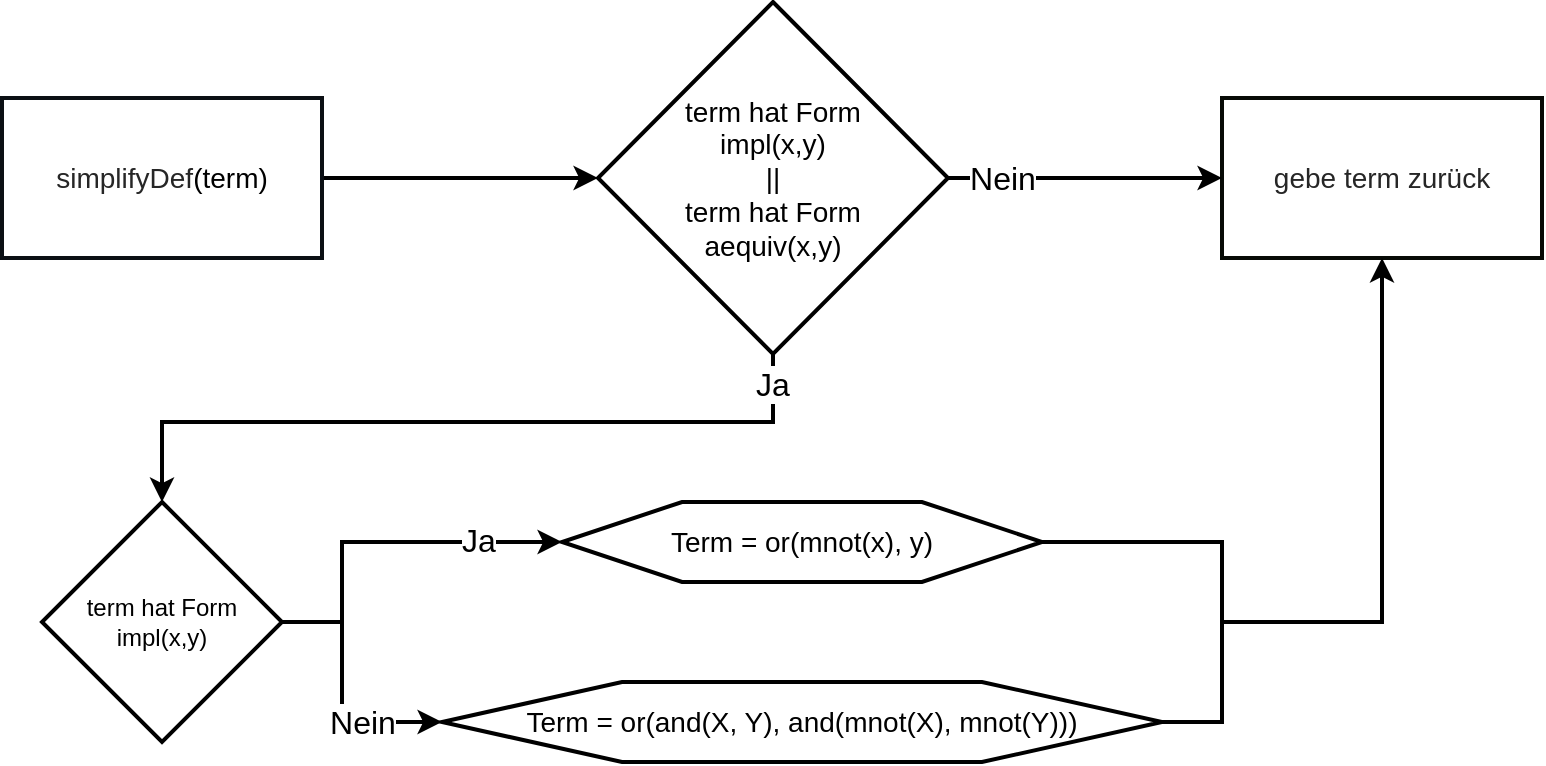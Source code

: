 <mxfile version="13.1.3" type="device"><diagram name="Page-1" id="c4acf3e9-155e-7222-9cf6-157b1a14988f"><mxGraphModel dx="932" dy="551" grid="1" gridSize="10" guides="1" tooltips="1" connect="1" arrows="1" fold="1" page="1" pageScale="1" pageWidth="850" pageHeight="1100" background="#ffffff" math="0" shadow="0"><root><mxCell id="0"/><mxCell id="1" parent="0"/><mxCell id="Gqwq3o8rukiItg_Pou28-2" style="edgeStyle=orthogonalEdgeStyle;rounded=0;orthogonalLoop=1;jettySize=auto;html=1;entryX=0;entryY=0.5;entryDx=0;entryDy=0;strokeWidth=2;" parent="1" source="P0SFY6O2kD3lwDDEf55S-4" target="P0SFY6O2kD3lwDDEf55S-15" edge="1"><mxGeometry relative="1" as="geometry"><mxPoint x="270" y="108" as="targetPoint"/></mxGeometry></mxCell><mxCell id="P0SFY6O2kD3lwDDEf55S-4" value="&lt;font style=&quot;font-size: 14px&quot;&gt;&lt;span style=&quot;color: rgb(38 , 38 , 38)&quot;&gt;simplifyDef&lt;/span&gt;(term)&lt;/font&gt;" style="rounded=0;whiteSpace=wrap;html=1;strokeWidth=2;fillColor=none;strokeColor=#0B0F14;" parent="1" vertex="1"><mxGeometry x="40" y="68" width="160" height="80" as="geometry"/></mxCell><mxCell id="P0SFY6O2kD3lwDDEf55S-12" value="&lt;span style=&quot;font-size: 14px&quot;&gt;&lt;font color=&quot;#262626&quot;&gt;gebe term zurück&lt;/font&gt;&lt;/span&gt;" style="rounded=0;whiteSpace=wrap;html=1;strokeWidth=2;fillColor=none;strokeColor=#070A06;" parent="1" vertex="1"><mxGeometry x="650" y="68" width="160" height="80" as="geometry"/></mxCell><mxCell id="oWrA7KxZbc8OWiNMyX_g-6" style="edgeStyle=orthogonalEdgeStyle;rounded=0;orthogonalLoop=1;jettySize=auto;html=1;endArrow=classic;endFill=1;strokeWidth=2;exitX=1;exitY=0.5;exitDx=0;exitDy=0;entryX=0;entryY=0.5;entryDx=0;entryDy=0;" parent="1" source="P0SFY6O2kD3lwDDEf55S-15" target="P0SFY6O2kD3lwDDEf55S-12" edge="1"><mxGeometry relative="1" as="geometry"><mxPoint x="650" y="100" as="targetPoint"/><Array as="points"><mxPoint x="590" y="108"/><mxPoint x="590" y="108"/></Array></mxGeometry></mxCell><mxCell id="oWrA7KxZbc8OWiNMyX_g-7" value="&lt;font style=&quot;font-size: 16px&quot;&gt;Nein&lt;/font&gt;" style="edgeLabel;html=1;align=center;verticalAlign=middle;resizable=0;points=[];" parent="oWrA7KxZbc8OWiNMyX_g-6" vertex="1" connectable="0"><mxGeometry x="-0.62" y="1" relative="1" as="geometry"><mxPoint x="0.79" y="1" as="offset"/></mxGeometry></mxCell><mxCell id="oWrA7KxZbc8OWiNMyX_g-95" style="edgeStyle=orthogonalEdgeStyle;rounded=0;orthogonalLoop=1;jettySize=auto;html=1;entryX=0.5;entryY=0;entryDx=0;entryDy=0;startArrow=none;startFill=0;endArrow=classic;endFill=1;strokeWidth=2;" parent="1" source="P0SFY6O2kD3lwDDEf55S-15" target="oWrA7KxZbc8OWiNMyX_g-22" edge="1"><mxGeometry relative="1" as="geometry"><Array as="points"><mxPoint x="426" y="230"/><mxPoint x="120" y="230"/></Array></mxGeometry></mxCell><mxCell id="oWrA7KxZbc8OWiNMyX_g-96" value="&lt;font style=&quot;font-size: 16px&quot;&gt;Ja&lt;/font&gt;" style="edgeLabel;html=1;align=center;verticalAlign=middle;resizable=0;points=[];" parent="oWrA7KxZbc8OWiNMyX_g-95" vertex="1" connectable="0"><mxGeometry x="-0.903" y="-1" relative="1" as="geometry"><mxPoint x="0.5" y="-4" as="offset"/></mxGeometry></mxCell><mxCell id="P0SFY6O2kD3lwDDEf55S-15" value="&lt;font style=&quot;font-size: 14px&quot;&gt;term hat Form &lt;br&gt;impl(x,y)&lt;br&gt;||&lt;br&gt;term hat Form &lt;br&gt;aequiv(x,y)&lt;/font&gt;" style="rhombus;whiteSpace=wrap;html=1;comic=0;strokeWidth=2;fillColor=none;" parent="1" vertex="1"><mxGeometry x="338" y="20" width="175" height="176" as="geometry"/></mxCell><mxCell id="oWrA7KxZbc8OWiNMyX_g-99" style="edgeStyle=orthogonalEdgeStyle;rounded=0;orthogonalLoop=1;jettySize=auto;html=1;startArrow=none;startFill=0;endArrow=classic;endFill=1;strokeWidth=2;" parent="1" source="oWrA7KxZbc8OWiNMyX_g-22" target="oWrA7KxZbc8OWiNMyX_g-97" edge="1"><mxGeometry relative="1" as="geometry"><Array as="points"><mxPoint x="210" y="330"/><mxPoint x="210" y="290"/></Array></mxGeometry></mxCell><mxCell id="oWrA7KxZbc8OWiNMyX_g-100" value="&lt;font style=&quot;font-size: 16px&quot;&gt;Ja&lt;/font&gt;" style="edgeLabel;html=1;align=center;verticalAlign=middle;resizable=0;points=[];" parent="oWrA7KxZbc8OWiNMyX_g-99" vertex="1" connectable="0"><mxGeometry x="0.525" y="1" relative="1" as="geometry"><mxPoint as="offset"/></mxGeometry></mxCell><mxCell id="oWrA7KxZbc8OWiNMyX_g-101" style="edgeStyle=orthogonalEdgeStyle;rounded=0;orthogonalLoop=1;jettySize=auto;html=1;entryX=0;entryY=0.5;entryDx=0;entryDy=0;startArrow=none;startFill=0;endArrow=classic;endFill=1;strokeWidth=2;" parent="1" source="oWrA7KxZbc8OWiNMyX_g-22" target="oWrA7KxZbc8OWiNMyX_g-98" edge="1"><mxGeometry relative="1" as="geometry"><Array as="points"><mxPoint x="210" y="330"/><mxPoint x="210" y="380"/></Array></mxGeometry></mxCell><mxCell id="oWrA7KxZbc8OWiNMyX_g-102" value="&lt;font style=&quot;font-size: 16px&quot;&gt;Nein&lt;/font&gt;" style="edgeLabel;html=1;align=center;verticalAlign=middle;resizable=0;points=[];" parent="oWrA7KxZbc8OWiNMyX_g-101" vertex="1" connectable="0"><mxGeometry x="0.553" y="4" relative="1" as="geometry"><mxPoint x="-11" y="4" as="offset"/></mxGeometry></mxCell><mxCell id="oWrA7KxZbc8OWiNMyX_g-22" value="term hat Form&lt;br&gt;&lt;font style=&quot;font-size: 12px&quot;&gt;impl(x,y)&lt;/font&gt;" style="rhombus;whiteSpace=wrap;html=1;fillColor=none;strokeWidth=2;" parent="1" vertex="1"><mxGeometry x="60" y="270" width="120" height="120" as="geometry"/></mxCell><mxCell id="oWrA7KxZbc8OWiNMyX_g-104" style="edgeStyle=orthogonalEdgeStyle;rounded=0;orthogonalLoop=1;jettySize=auto;html=1;exitX=1;exitY=0.5;exitDx=0;exitDy=0;startArrow=none;startFill=0;endArrow=none;endFill=0;strokeWidth=2;" parent="1" source="oWrA7KxZbc8OWiNMyX_g-97" edge="1"><mxGeometry relative="1" as="geometry"><mxPoint x="650" y="330" as="targetPoint"/><Array as="points"><mxPoint x="650" y="290"/><mxPoint x="650" y="330"/></Array></mxGeometry></mxCell><mxCell id="oWrA7KxZbc8OWiNMyX_g-97" value="&lt;font style=&quot;font-size: 14px&quot;&gt;Term = or(mnot(x), y)&lt;/font&gt;" style="shape=hexagon;perimeter=hexagonPerimeter2;whiteSpace=wrap;html=1;strokeWidth=2;fillColor=none;" parent="1" vertex="1"><mxGeometry x="320" y="270" width="240" height="40" as="geometry"/></mxCell><mxCell id="oWrA7KxZbc8OWiNMyX_g-103" style="edgeStyle=orthogonalEdgeStyle;rounded=0;orthogonalLoop=1;jettySize=auto;html=1;entryX=0.5;entryY=1;entryDx=0;entryDy=0;startArrow=none;startFill=0;endArrow=classic;endFill=1;strokeWidth=2;exitX=1;exitY=0.5;exitDx=0;exitDy=0;" parent="1" source="oWrA7KxZbc8OWiNMyX_g-98" target="P0SFY6O2kD3lwDDEf55S-12" edge="1"><mxGeometry relative="1" as="geometry"><Array as="points"><mxPoint x="650" y="380"/><mxPoint x="650" y="330"/><mxPoint x="730" y="330"/></Array></mxGeometry></mxCell><mxCell id="oWrA7KxZbc8OWiNMyX_g-98" value="&lt;font style=&quot;font-size: 14px&quot;&gt;Term = or(and(X, Y), and(mnot(X), mnot(Y)))&lt;/font&gt;" style="shape=hexagon;perimeter=hexagonPerimeter2;whiteSpace=wrap;html=1;strokeWidth=2;fillColor=none;" parent="1" vertex="1"><mxGeometry x="260" y="360" width="360" height="40" as="geometry"/></mxCell></root></mxGraphModel></diagram></mxfile>